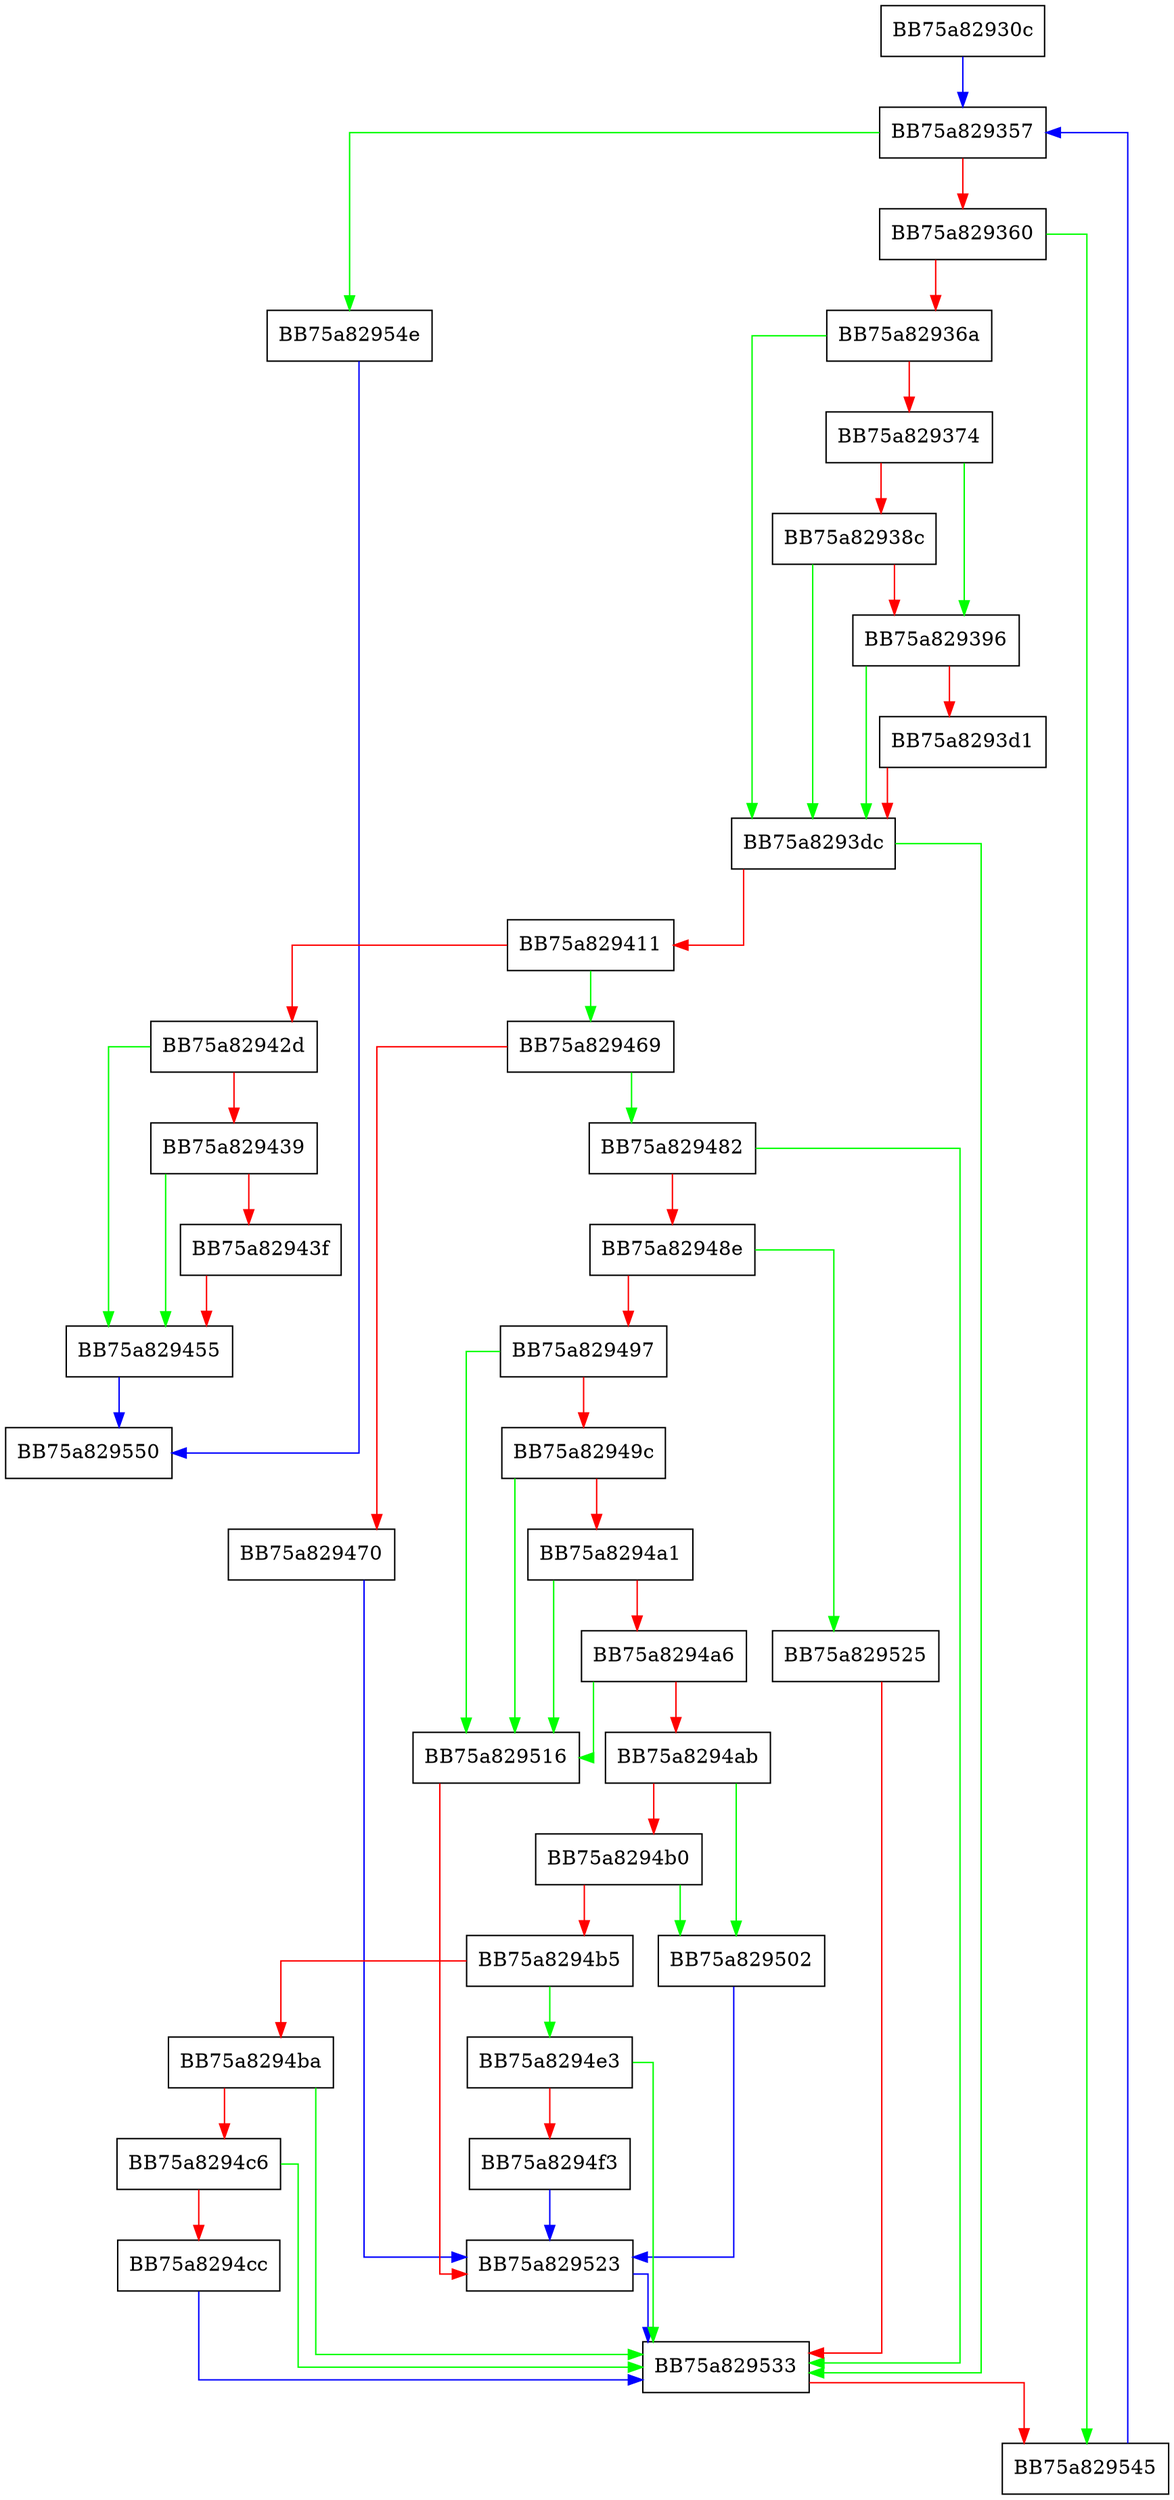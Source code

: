digraph GetRemediationResourceString {
  node [shape="box"];
  graph [splines=ortho];
  BB75a82930c -> BB75a829357 [color="blue"];
  BB75a829357 -> BB75a82954e [color="green"];
  BB75a829357 -> BB75a829360 [color="red"];
  BB75a829360 -> BB75a829545 [color="green"];
  BB75a829360 -> BB75a82936a [color="red"];
  BB75a82936a -> BB75a8293dc [color="green"];
  BB75a82936a -> BB75a829374 [color="red"];
  BB75a829374 -> BB75a829396 [color="green"];
  BB75a829374 -> BB75a82938c [color="red"];
  BB75a82938c -> BB75a8293dc [color="green"];
  BB75a82938c -> BB75a829396 [color="red"];
  BB75a829396 -> BB75a8293dc [color="green"];
  BB75a829396 -> BB75a8293d1 [color="red"];
  BB75a8293d1 -> BB75a8293dc [color="red"];
  BB75a8293dc -> BB75a829533 [color="green"];
  BB75a8293dc -> BB75a829411 [color="red"];
  BB75a829411 -> BB75a829469 [color="green"];
  BB75a829411 -> BB75a82942d [color="red"];
  BB75a82942d -> BB75a829455 [color="green"];
  BB75a82942d -> BB75a829439 [color="red"];
  BB75a829439 -> BB75a829455 [color="green"];
  BB75a829439 -> BB75a82943f [color="red"];
  BB75a82943f -> BB75a829455 [color="red"];
  BB75a829455 -> BB75a829550 [color="blue"];
  BB75a829469 -> BB75a829482 [color="green"];
  BB75a829469 -> BB75a829470 [color="red"];
  BB75a829470 -> BB75a829523 [color="blue"];
  BB75a829482 -> BB75a829533 [color="green"];
  BB75a829482 -> BB75a82948e [color="red"];
  BB75a82948e -> BB75a829525 [color="green"];
  BB75a82948e -> BB75a829497 [color="red"];
  BB75a829497 -> BB75a829516 [color="green"];
  BB75a829497 -> BB75a82949c [color="red"];
  BB75a82949c -> BB75a829516 [color="green"];
  BB75a82949c -> BB75a8294a1 [color="red"];
  BB75a8294a1 -> BB75a829516 [color="green"];
  BB75a8294a1 -> BB75a8294a6 [color="red"];
  BB75a8294a6 -> BB75a829516 [color="green"];
  BB75a8294a6 -> BB75a8294ab [color="red"];
  BB75a8294ab -> BB75a829502 [color="green"];
  BB75a8294ab -> BB75a8294b0 [color="red"];
  BB75a8294b0 -> BB75a829502 [color="green"];
  BB75a8294b0 -> BB75a8294b5 [color="red"];
  BB75a8294b5 -> BB75a8294e3 [color="green"];
  BB75a8294b5 -> BB75a8294ba [color="red"];
  BB75a8294ba -> BB75a829533 [color="green"];
  BB75a8294ba -> BB75a8294c6 [color="red"];
  BB75a8294c6 -> BB75a829533 [color="green"];
  BB75a8294c6 -> BB75a8294cc [color="red"];
  BB75a8294cc -> BB75a829533 [color="blue"];
  BB75a8294e3 -> BB75a829533 [color="green"];
  BB75a8294e3 -> BB75a8294f3 [color="red"];
  BB75a8294f3 -> BB75a829523 [color="blue"];
  BB75a829502 -> BB75a829523 [color="blue"];
  BB75a829516 -> BB75a829523 [color="red"];
  BB75a829523 -> BB75a829533 [color="blue"];
  BB75a829525 -> BB75a829533 [color="red"];
  BB75a829533 -> BB75a829545 [color="red"];
  BB75a829545 -> BB75a829357 [color="blue"];
  BB75a82954e -> BB75a829550 [color="blue"];
}